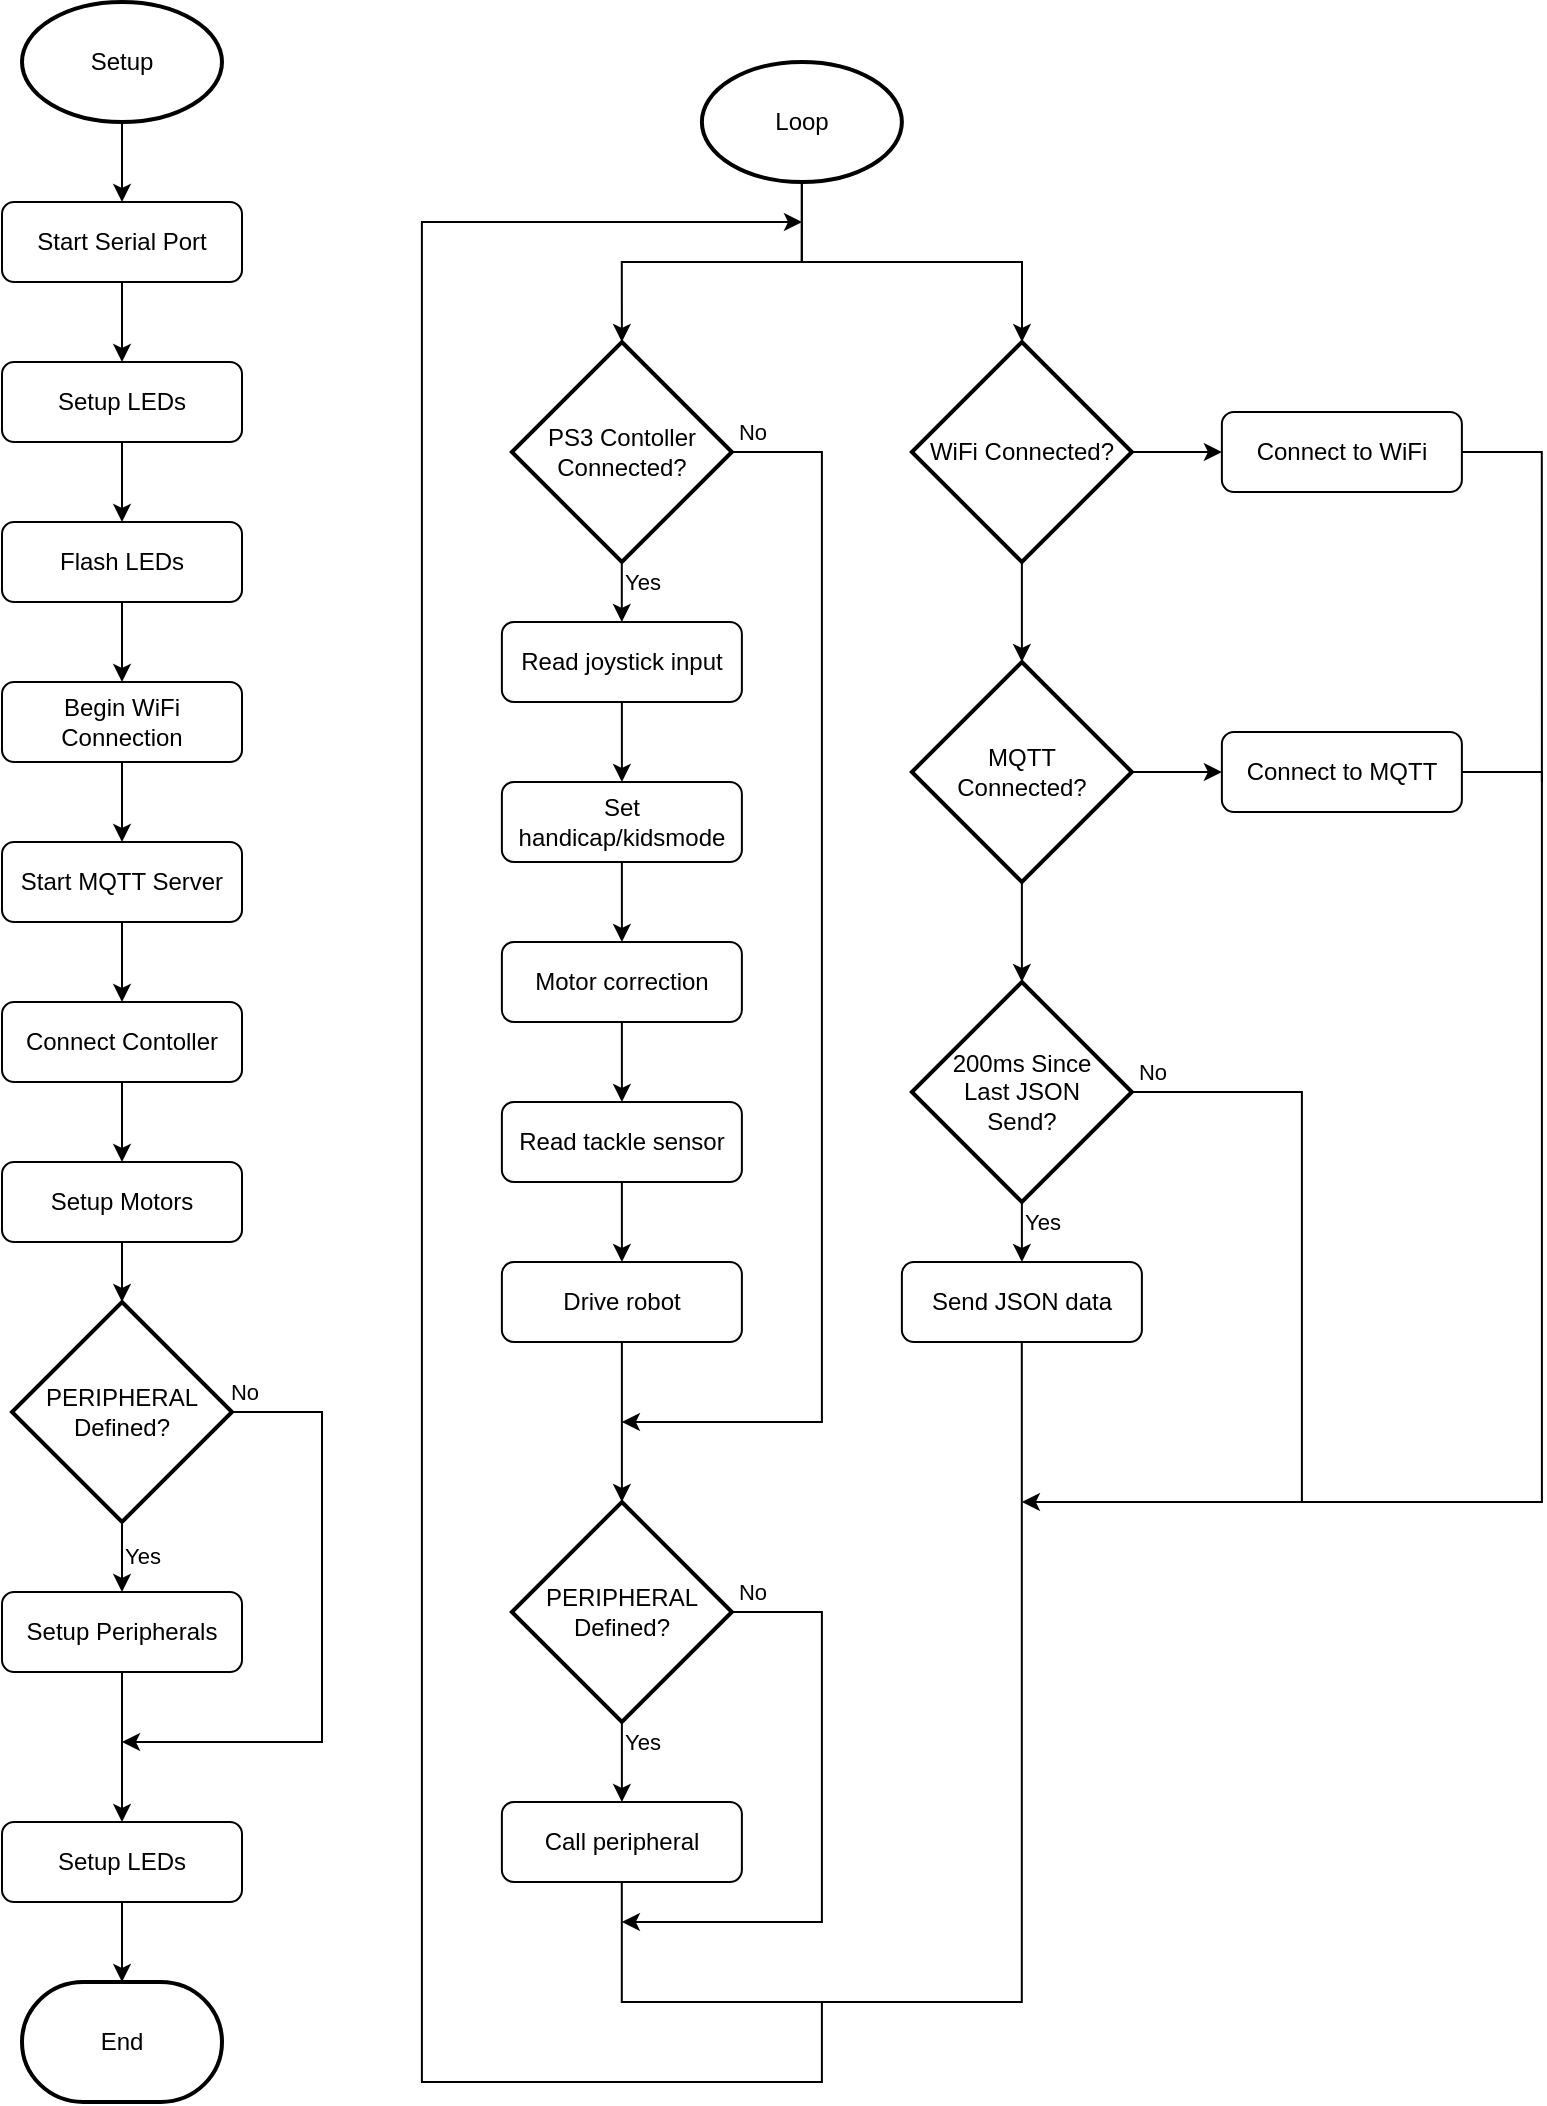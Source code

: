 <mxfile version="13.8.0" type="github">
  <diagram id="C5RBs43oDa-KdzZeNtuy" name="Page-1">
    <mxGraphModel dx="1422" dy="883" grid="1" gridSize="10" guides="1" tooltips="1" connect="1" arrows="1" fold="1" page="1" pageScale="1" pageWidth="850" pageHeight="1100" math="0" shadow="0">
      <root>
        <mxCell id="WIyWlLk6GJQsqaUBKTNV-0" />
        <mxCell id="WIyWlLk6GJQsqaUBKTNV-1" parent="WIyWlLk6GJQsqaUBKTNV-0" />
        <mxCell id="W8YudOGk9wixbBGMQvWM-24" style="edgeStyle=orthogonalEdgeStyle;rounded=0;orthogonalLoop=1;jettySize=auto;html=1;exitX=0.5;exitY=1;exitDx=0;exitDy=0;entryX=0.5;entryY=0;entryDx=0;entryDy=0;" parent="WIyWlLk6GJQsqaUBKTNV-1" source="WIyWlLk6GJQsqaUBKTNV-3" target="W8YudOGk9wixbBGMQvWM-0" edge="1">
          <mxGeometry relative="1" as="geometry" />
        </mxCell>
        <mxCell id="WIyWlLk6GJQsqaUBKTNV-3" value="Start Serial Port" style="rounded=1;whiteSpace=wrap;html=1;fontSize=12;glass=0;strokeWidth=1;shadow=0;" parent="WIyWlLk6GJQsqaUBKTNV-1" vertex="1">
          <mxGeometry x="40" y="130" width="120" height="40" as="geometry" />
        </mxCell>
        <mxCell id="W8YudOGk9wixbBGMQvWM-25" style="edgeStyle=orthogonalEdgeStyle;rounded=0;orthogonalLoop=1;jettySize=auto;html=1;entryX=0.5;entryY=0;entryDx=0;entryDy=0;" parent="WIyWlLk6GJQsqaUBKTNV-1" source="W8YudOGk9wixbBGMQvWM-0" target="W8YudOGk9wixbBGMQvWM-1" edge="1">
          <mxGeometry relative="1" as="geometry" />
        </mxCell>
        <mxCell id="W8YudOGk9wixbBGMQvWM-0" value="&lt;div&gt;Setup LEDs&lt;/div&gt;" style="rounded=1;whiteSpace=wrap;html=1;" parent="WIyWlLk6GJQsqaUBKTNV-1" vertex="1">
          <mxGeometry x="40" y="210" width="120" height="40" as="geometry" />
        </mxCell>
        <mxCell id="W8YudOGk9wixbBGMQvWM-26" style="edgeStyle=orthogonalEdgeStyle;rounded=0;orthogonalLoop=1;jettySize=auto;html=1;exitX=0.5;exitY=1;exitDx=0;exitDy=0;entryX=0.5;entryY=0;entryDx=0;entryDy=0;" parent="WIyWlLk6GJQsqaUBKTNV-1" source="W8YudOGk9wixbBGMQvWM-1" target="W8YudOGk9wixbBGMQvWM-2" edge="1">
          <mxGeometry relative="1" as="geometry" />
        </mxCell>
        <mxCell id="W8YudOGk9wixbBGMQvWM-1" value="Flash LEDs" style="rounded=1;whiteSpace=wrap;html=1;" parent="WIyWlLk6GJQsqaUBKTNV-1" vertex="1">
          <mxGeometry x="40" y="290" width="120" height="40" as="geometry" />
        </mxCell>
        <mxCell id="W8YudOGk9wixbBGMQvWM-27" style="edgeStyle=orthogonalEdgeStyle;rounded=0;orthogonalLoop=1;jettySize=auto;html=1;exitX=0.5;exitY=1;exitDx=0;exitDy=0;entryX=0.5;entryY=0;entryDx=0;entryDy=0;" parent="WIyWlLk6GJQsqaUBKTNV-1" source="W8YudOGk9wixbBGMQvWM-2" target="W8YudOGk9wixbBGMQvWM-3" edge="1">
          <mxGeometry relative="1" as="geometry" />
        </mxCell>
        <mxCell id="W8YudOGk9wixbBGMQvWM-2" value="&lt;div&gt;Begin WiFi Connection&lt;br&gt;&lt;/div&gt;" style="rounded=1;whiteSpace=wrap;html=1;" parent="WIyWlLk6GJQsqaUBKTNV-1" vertex="1">
          <mxGeometry x="40" y="370" width="120" height="40" as="geometry" />
        </mxCell>
        <mxCell id="W8YudOGk9wixbBGMQvWM-28" style="edgeStyle=orthogonalEdgeStyle;rounded=0;orthogonalLoop=1;jettySize=auto;html=1;exitX=0.5;exitY=1;exitDx=0;exitDy=0;entryX=0.5;entryY=0;entryDx=0;entryDy=0;" parent="WIyWlLk6GJQsqaUBKTNV-1" source="W8YudOGk9wixbBGMQvWM-3" target="W8YudOGk9wixbBGMQvWM-4" edge="1">
          <mxGeometry relative="1" as="geometry" />
        </mxCell>
        <mxCell id="W8YudOGk9wixbBGMQvWM-3" value="&lt;div&gt;Start MQTT Server&lt;br&gt;&lt;/div&gt;" style="rounded=1;whiteSpace=wrap;html=1;" parent="WIyWlLk6GJQsqaUBKTNV-1" vertex="1">
          <mxGeometry x="40" y="450" width="120" height="40" as="geometry" />
        </mxCell>
        <mxCell id="W8YudOGk9wixbBGMQvWM-29" style="edgeStyle=orthogonalEdgeStyle;rounded=0;orthogonalLoop=1;jettySize=auto;html=1;exitX=0.5;exitY=1;exitDx=0;exitDy=0;entryX=0.5;entryY=0;entryDx=0;entryDy=0;" parent="WIyWlLk6GJQsqaUBKTNV-1" source="W8YudOGk9wixbBGMQvWM-4" target="W8YudOGk9wixbBGMQvWM-5" edge="1">
          <mxGeometry relative="1" as="geometry" />
        </mxCell>
        <mxCell id="W8YudOGk9wixbBGMQvWM-4" value="&lt;div&gt;Connect Contoller&lt;/div&gt;" style="rounded=1;whiteSpace=wrap;html=1;" parent="WIyWlLk6GJQsqaUBKTNV-1" vertex="1">
          <mxGeometry x="40" y="530" width="120" height="40" as="geometry" />
        </mxCell>
        <mxCell id="W8YudOGk9wixbBGMQvWM-30" style="edgeStyle=orthogonalEdgeStyle;rounded=0;orthogonalLoop=1;jettySize=auto;html=1;exitX=0.5;exitY=1;exitDx=0;exitDy=0;entryX=0.5;entryY=0;entryDx=0;entryDy=0;entryPerimeter=0;" parent="WIyWlLk6GJQsqaUBKTNV-1" source="W8YudOGk9wixbBGMQvWM-5" target="W8YudOGk9wixbBGMQvWM-13" edge="1">
          <mxGeometry relative="1" as="geometry" />
        </mxCell>
        <mxCell id="W8YudOGk9wixbBGMQvWM-5" value="Setup Motors" style="rounded=1;whiteSpace=wrap;html=1;" parent="WIyWlLk6GJQsqaUBKTNV-1" vertex="1">
          <mxGeometry x="40" y="610" width="120" height="40" as="geometry" />
        </mxCell>
        <mxCell id="W8YudOGk9wixbBGMQvWM-36" style="edgeStyle=orthogonalEdgeStyle;rounded=0;orthogonalLoop=1;jettySize=auto;html=1;exitX=0.5;exitY=1;exitDx=0;exitDy=0;entryX=0.5;entryY=0;entryDx=0;entryDy=0;" parent="WIyWlLk6GJQsqaUBKTNV-1" source="W8YudOGk9wixbBGMQvWM-6" target="W8YudOGk9wixbBGMQvWM-7" edge="1">
          <mxGeometry relative="1" as="geometry">
            <mxPoint x="100" y="900" as="targetPoint" />
          </mxGeometry>
        </mxCell>
        <mxCell id="W8YudOGk9wixbBGMQvWM-6" value="Setup Peripherals" style="rounded=1;whiteSpace=wrap;html=1;" parent="WIyWlLk6GJQsqaUBKTNV-1" vertex="1">
          <mxGeometry x="40" y="825" width="120" height="40" as="geometry" />
        </mxCell>
        <mxCell id="W8YudOGk9wixbBGMQvWM-64" style="edgeStyle=orthogonalEdgeStyle;rounded=0;orthogonalLoop=1;jettySize=auto;html=1;exitX=0.5;exitY=1;exitDx=0;exitDy=0;entryX=0.5;entryY=0;entryDx=0;entryDy=0;entryPerimeter=0;" parent="WIyWlLk6GJQsqaUBKTNV-1" source="W8YudOGk9wixbBGMQvWM-7" target="W8YudOGk9wixbBGMQvWM-63" edge="1">
          <mxGeometry relative="1" as="geometry" />
        </mxCell>
        <mxCell id="W8YudOGk9wixbBGMQvWM-7" value="&lt;div&gt;Setup LEDs&lt;/div&gt;" style="rounded=1;whiteSpace=wrap;html=1;" parent="WIyWlLk6GJQsqaUBKTNV-1" vertex="1">
          <mxGeometry x="40" y="940" width="120" height="40" as="geometry" />
        </mxCell>
        <mxCell id="W8YudOGk9wixbBGMQvWM-51" value="&lt;div&gt;Yes&lt;/div&gt;" style="edgeStyle=orthogonalEdgeStyle;rounded=0;orthogonalLoop=1;jettySize=auto;html=1;" parent="WIyWlLk6GJQsqaUBKTNV-1" source="W8YudOGk9wixbBGMQvWM-8" target="W8YudOGk9wixbBGMQvWM-14" edge="1">
          <mxGeometry x="0.2" y="10" relative="1" as="geometry">
            <mxPoint as="offset" />
          </mxGeometry>
        </mxCell>
        <mxCell id="W8YudOGk9wixbBGMQvWM-76" value="No" style="edgeStyle=orthogonalEdgeStyle;rounded=0;orthogonalLoop=1;jettySize=auto;html=1;endArrow=classic;endFill=1;exitX=1;exitY=0.5;exitDx=0;exitDy=0;exitPerimeter=0;" parent="WIyWlLk6GJQsqaUBKTNV-1" source="W8YudOGk9wixbBGMQvWM-8" edge="1">
          <mxGeometry x="-0.968" y="10" relative="1" as="geometry">
            <mxPoint x="349.94" y="740" as="targetPoint" />
            <Array as="points">
              <mxPoint x="449.94" y="255" />
              <mxPoint x="449.94" y="740" />
            </Array>
            <mxPoint as="offset" />
          </mxGeometry>
        </mxCell>
        <mxCell id="W8YudOGk9wixbBGMQvWM-8" value="PS3 Contoller Connected?" style="strokeWidth=2;html=1;shape=mxgraph.flowchart.decision;whiteSpace=wrap;" parent="WIyWlLk6GJQsqaUBKTNV-1" vertex="1">
          <mxGeometry x="294.94" y="200" width="110" height="110" as="geometry" />
        </mxCell>
        <mxCell id="W8YudOGk9wixbBGMQvWM-58" style="edgeStyle=orthogonalEdgeStyle;rounded=0;orthogonalLoop=1;jettySize=auto;html=1;exitX=0.5;exitY=1;exitDx=0;exitDy=0;exitPerimeter=0;entryX=0.5;entryY=0;entryDx=0;entryDy=0;entryPerimeter=0;" parent="WIyWlLk6GJQsqaUBKTNV-1" source="W8YudOGk9wixbBGMQvWM-9" target="W8YudOGk9wixbBGMQvWM-10" edge="1">
          <mxGeometry relative="1" as="geometry" />
        </mxCell>
        <mxCell id="W8YudOGk9wixbBGMQvWM-62" style="edgeStyle=orthogonalEdgeStyle;rounded=0;orthogonalLoop=1;jettySize=auto;html=1;entryX=0;entryY=0.5;entryDx=0;entryDy=0;" parent="WIyWlLk6GJQsqaUBKTNV-1" source="W8YudOGk9wixbBGMQvWM-9" target="W8YudOGk9wixbBGMQvWM-22" edge="1">
          <mxGeometry relative="1" as="geometry" />
        </mxCell>
        <mxCell id="W8YudOGk9wixbBGMQvWM-9" value="WiFi Connected?" style="strokeWidth=2;html=1;shape=mxgraph.flowchart.decision;whiteSpace=wrap;" parent="WIyWlLk6GJQsqaUBKTNV-1" vertex="1">
          <mxGeometry x="494.94" y="200" width="110" height="110" as="geometry" />
        </mxCell>
        <mxCell id="W8YudOGk9wixbBGMQvWM-59" style="edgeStyle=orthogonalEdgeStyle;rounded=0;orthogonalLoop=1;jettySize=auto;html=1;entryX=0.5;entryY=0;entryDx=0;entryDy=0;entryPerimeter=0;" parent="WIyWlLk6GJQsqaUBKTNV-1" source="W8YudOGk9wixbBGMQvWM-10" target="W8YudOGk9wixbBGMQvWM-11" edge="1">
          <mxGeometry relative="1" as="geometry" />
        </mxCell>
        <mxCell id="W8YudOGk9wixbBGMQvWM-61" style="edgeStyle=orthogonalEdgeStyle;rounded=0;orthogonalLoop=1;jettySize=auto;html=1;exitX=1;exitY=0.5;exitDx=0;exitDy=0;exitPerimeter=0;entryX=0;entryY=0.5;entryDx=0;entryDy=0;" parent="WIyWlLk6GJQsqaUBKTNV-1" source="W8YudOGk9wixbBGMQvWM-10" target="W8YudOGk9wixbBGMQvWM-21" edge="1">
          <mxGeometry relative="1" as="geometry" />
        </mxCell>
        <mxCell id="W8YudOGk9wixbBGMQvWM-10" value="MQTT Connected?" style="strokeWidth=2;html=1;shape=mxgraph.flowchart.decision;whiteSpace=wrap;spacing=8;" parent="WIyWlLk6GJQsqaUBKTNV-1" vertex="1">
          <mxGeometry x="494.94" y="360" width="110" height="110" as="geometry" />
        </mxCell>
        <mxCell id="W8YudOGk9wixbBGMQvWM-60" value="Yes" style="edgeStyle=orthogonalEdgeStyle;rounded=0;orthogonalLoop=1;jettySize=auto;html=1;exitX=0.5;exitY=1;exitDx=0;exitDy=0;exitPerimeter=0;entryX=0.5;entryY=0;entryDx=0;entryDy=0;" parent="WIyWlLk6GJQsqaUBKTNV-1" source="W8YudOGk9wixbBGMQvWM-11" target="W8YudOGk9wixbBGMQvWM-20" edge="1">
          <mxGeometry x="-0.333" y="10" relative="1" as="geometry">
            <mxPoint as="offset" />
          </mxGeometry>
        </mxCell>
        <mxCell id="W8YudOGk9wixbBGMQvWM-70" style="edgeStyle=orthogonalEdgeStyle;rounded=0;orthogonalLoop=1;jettySize=auto;html=1;exitX=1;exitY=0.5;exitDx=0;exitDy=0;exitPerimeter=0;" parent="WIyWlLk6GJQsqaUBKTNV-1" source="W8YudOGk9wixbBGMQvWM-11" edge="1">
          <mxGeometry relative="1" as="geometry">
            <mxPoint x="549.94" y="780" as="targetPoint" />
            <Array as="points">
              <mxPoint x="689.94" y="575" />
              <mxPoint x="689.94" y="780" />
            </Array>
          </mxGeometry>
        </mxCell>
        <mxCell id="W8YudOGk9wixbBGMQvWM-78" value="No" style="edgeLabel;html=1;align=center;verticalAlign=middle;resizable=0;points=[];" parent="W8YudOGk9wixbBGMQvWM-70" vertex="1" connectable="0">
          <mxGeometry x="-0.902" y="-1" relative="1" as="geometry">
            <mxPoint x="-11" y="-11" as="offset" />
          </mxGeometry>
        </mxCell>
        <mxCell id="W8YudOGk9wixbBGMQvWM-11" value="200ms Since Last JSON Send? " style="strokeWidth=2;html=1;shape=mxgraph.flowchart.decision;whiteSpace=wrap;spacing=10;" parent="WIyWlLk6GJQsqaUBKTNV-1" vertex="1">
          <mxGeometry x="494.94" y="520" width="110" height="110" as="geometry" />
        </mxCell>
        <mxCell id="W8YudOGk9wixbBGMQvWM-57" value="Yes" style="edgeStyle=orthogonalEdgeStyle;rounded=0;orthogonalLoop=1;jettySize=auto;html=1;" parent="WIyWlLk6GJQsqaUBKTNV-1" source="W8YudOGk9wixbBGMQvWM-12" target="W8YudOGk9wixbBGMQvWM-19" edge="1">
          <mxGeometry x="-0.5" y="10" relative="1" as="geometry">
            <mxPoint as="offset" />
          </mxGeometry>
        </mxCell>
        <mxCell id="W8YudOGk9wixbBGMQvWM-77" value="No" style="edgeStyle=orthogonalEdgeStyle;rounded=0;orthogonalLoop=1;jettySize=auto;html=1;endArrow=classic;endFill=1;exitX=1;exitY=0.5;exitDx=0;exitDy=0;exitPerimeter=0;" parent="WIyWlLk6GJQsqaUBKTNV-1" source="W8YudOGk9wixbBGMQvWM-12" edge="1">
          <mxGeometry x="-0.933" y="10" relative="1" as="geometry">
            <mxPoint x="349.94" y="990" as="targetPoint" />
            <Array as="points">
              <mxPoint x="449.94" y="835" />
              <mxPoint x="449.94" y="990" />
            </Array>
            <mxPoint as="offset" />
          </mxGeometry>
        </mxCell>
        <mxCell id="W8YudOGk9wixbBGMQvWM-12" value="PERIPHERAL Defined?" style="strokeWidth=2;html=1;shape=mxgraph.flowchart.decision;whiteSpace=wrap;" parent="WIyWlLk6GJQsqaUBKTNV-1" vertex="1">
          <mxGeometry x="294.94" y="780" width="110" height="110" as="geometry" />
        </mxCell>
        <mxCell id="W8YudOGk9wixbBGMQvWM-32" value="Yes" style="edgeStyle=orthogonalEdgeStyle;rounded=0;orthogonalLoop=1;jettySize=auto;html=1;entryX=0.5;entryY=0;entryDx=0;entryDy=0;" parent="WIyWlLk6GJQsqaUBKTNV-1" source="W8YudOGk9wixbBGMQvWM-13" target="W8YudOGk9wixbBGMQvWM-6" edge="1">
          <mxGeometry x="0.2" y="10" relative="1" as="geometry">
            <mxPoint as="offset" />
          </mxGeometry>
        </mxCell>
        <mxCell id="W8YudOGk9wixbBGMQvWM-37" style="edgeStyle=orthogonalEdgeStyle;rounded=0;orthogonalLoop=1;jettySize=auto;html=1;exitX=1;exitY=0.5;exitDx=0;exitDy=0;exitPerimeter=0;endArrow=classic;endFill=1;" parent="WIyWlLk6GJQsqaUBKTNV-1" source="W8YudOGk9wixbBGMQvWM-13" edge="1">
          <mxGeometry relative="1" as="geometry">
            <mxPoint x="100" y="900" as="targetPoint" />
            <Array as="points">
              <mxPoint x="200" y="735" />
              <mxPoint x="200" y="900" />
              <mxPoint x="100" y="900" />
            </Array>
          </mxGeometry>
        </mxCell>
        <mxCell id="W8YudOGk9wixbBGMQvWM-44" value="No" style="edgeLabel;html=1;align=center;verticalAlign=middle;resizable=0;points=[];" parent="W8YudOGk9wixbBGMQvWM-37" vertex="1" connectable="0">
          <mxGeometry x="-0.83" relative="1" as="geometry">
            <mxPoint x="-20.67" y="-10" as="offset" />
          </mxGeometry>
        </mxCell>
        <mxCell id="W8YudOGk9wixbBGMQvWM-13" value="PERIPHERAL Defined?" style="strokeWidth=2;html=1;shape=mxgraph.flowchart.decision;whiteSpace=wrap;" parent="WIyWlLk6GJQsqaUBKTNV-1" vertex="1">
          <mxGeometry x="45" y="680" width="110" height="110" as="geometry" />
        </mxCell>
        <mxCell id="W8YudOGk9wixbBGMQvWM-52" style="edgeStyle=orthogonalEdgeStyle;rounded=0;orthogonalLoop=1;jettySize=auto;html=1;exitX=0.5;exitY=1;exitDx=0;exitDy=0;entryX=0.5;entryY=0;entryDx=0;entryDy=0;" parent="WIyWlLk6GJQsqaUBKTNV-1" source="W8YudOGk9wixbBGMQvWM-14" target="W8YudOGk9wixbBGMQvWM-15" edge="1">
          <mxGeometry relative="1" as="geometry" />
        </mxCell>
        <mxCell id="W8YudOGk9wixbBGMQvWM-14" value="Read joystick input" style="rounded=1;whiteSpace=wrap;html=1;" parent="WIyWlLk6GJQsqaUBKTNV-1" vertex="1">
          <mxGeometry x="289.94" y="340" width="120" height="40" as="geometry" />
        </mxCell>
        <mxCell id="W8YudOGk9wixbBGMQvWM-53" style="edgeStyle=orthogonalEdgeStyle;rounded=0;orthogonalLoop=1;jettySize=auto;html=1;exitX=0.5;exitY=1;exitDx=0;exitDy=0;entryX=0.5;entryY=0;entryDx=0;entryDy=0;" parent="WIyWlLk6GJQsqaUBKTNV-1" source="W8YudOGk9wixbBGMQvWM-15" target="W8YudOGk9wixbBGMQvWM-16" edge="1">
          <mxGeometry relative="1" as="geometry" />
        </mxCell>
        <mxCell id="W8YudOGk9wixbBGMQvWM-15" value="&lt;div&gt;Set handicap/kidsmode&lt;br&gt;&lt;/div&gt;" style="rounded=1;whiteSpace=wrap;html=1;" parent="WIyWlLk6GJQsqaUBKTNV-1" vertex="1">
          <mxGeometry x="289.94" y="420" width="120" height="40" as="geometry" />
        </mxCell>
        <mxCell id="W8YudOGk9wixbBGMQvWM-54" style="edgeStyle=orthogonalEdgeStyle;rounded=0;orthogonalLoop=1;jettySize=auto;html=1;exitX=0.5;exitY=1;exitDx=0;exitDy=0;" parent="WIyWlLk6GJQsqaUBKTNV-1" source="W8YudOGk9wixbBGMQvWM-16" target="W8YudOGk9wixbBGMQvWM-17" edge="1">
          <mxGeometry relative="1" as="geometry" />
        </mxCell>
        <mxCell id="W8YudOGk9wixbBGMQvWM-16" value="&lt;div&gt;Motor correction&lt;br&gt;&lt;/div&gt;" style="rounded=1;whiteSpace=wrap;html=1;" parent="WIyWlLk6GJQsqaUBKTNV-1" vertex="1">
          <mxGeometry x="289.94" y="500" width="120" height="40" as="geometry" />
        </mxCell>
        <mxCell id="W8YudOGk9wixbBGMQvWM-55" style="edgeStyle=orthogonalEdgeStyle;rounded=0;orthogonalLoop=1;jettySize=auto;html=1;entryX=0.5;entryY=0;entryDx=0;entryDy=0;" parent="WIyWlLk6GJQsqaUBKTNV-1" source="W8YudOGk9wixbBGMQvWM-17" target="W8YudOGk9wixbBGMQvWM-18" edge="1">
          <mxGeometry relative="1" as="geometry" />
        </mxCell>
        <mxCell id="W8YudOGk9wixbBGMQvWM-17" value="&lt;div&gt;Read tackle sensor&lt;br&gt;&lt;/div&gt;" style="rounded=1;whiteSpace=wrap;html=1;" parent="WIyWlLk6GJQsqaUBKTNV-1" vertex="1">
          <mxGeometry x="289.94" y="580" width="120" height="40" as="geometry" />
        </mxCell>
        <mxCell id="W8YudOGk9wixbBGMQvWM-56" style="edgeStyle=orthogonalEdgeStyle;rounded=0;orthogonalLoop=1;jettySize=auto;html=1;" parent="WIyWlLk6GJQsqaUBKTNV-1" source="W8YudOGk9wixbBGMQvWM-18" target="W8YudOGk9wixbBGMQvWM-12" edge="1">
          <mxGeometry relative="1" as="geometry" />
        </mxCell>
        <mxCell id="W8YudOGk9wixbBGMQvWM-18" value="&lt;div&gt;Drive robot&lt;br&gt;&lt;/div&gt;" style="rounded=1;whiteSpace=wrap;html=1;" parent="WIyWlLk6GJQsqaUBKTNV-1" vertex="1">
          <mxGeometry x="289.94" y="660" width="120" height="40" as="geometry" />
        </mxCell>
        <mxCell id="W8YudOGk9wixbBGMQvWM-68" style="edgeStyle=orthogonalEdgeStyle;rounded=0;orthogonalLoop=1;jettySize=auto;html=1;" parent="WIyWlLk6GJQsqaUBKTNV-1" source="W8YudOGk9wixbBGMQvWM-19" edge="1">
          <mxGeometry relative="1" as="geometry">
            <mxPoint x="440" y="140" as="targetPoint" />
            <Array as="points">
              <mxPoint x="349.94" y="1030" />
              <mxPoint x="449.94" y="1030" />
              <mxPoint x="449.94" y="1070" />
              <mxPoint x="249.94" y="1070" />
              <mxPoint x="249.94" y="140" />
            </Array>
          </mxGeometry>
        </mxCell>
        <mxCell id="W8YudOGk9wixbBGMQvWM-19" value="&lt;div&gt;Call peripheral&lt;br&gt;&lt;/div&gt;" style="rounded=1;whiteSpace=wrap;html=1;" parent="WIyWlLk6GJQsqaUBKTNV-1" vertex="1">
          <mxGeometry x="289.94" y="930" width="120" height="40" as="geometry" />
        </mxCell>
        <mxCell id="W8YudOGk9wixbBGMQvWM-67" style="edgeStyle=orthogonalEdgeStyle;rounded=0;orthogonalLoop=1;jettySize=auto;html=1;endArrow=none;endFill=0;" parent="WIyWlLk6GJQsqaUBKTNV-1" source="W8YudOGk9wixbBGMQvWM-20" edge="1">
          <mxGeometry relative="1" as="geometry">
            <mxPoint x="449.94" y="1030" as="targetPoint" />
            <Array as="points">
              <mxPoint x="549.94" y="1030" />
              <mxPoint x="449.94" y="1030" />
            </Array>
          </mxGeometry>
        </mxCell>
        <mxCell id="W8YudOGk9wixbBGMQvWM-20" value="Send JSON data" style="rounded=1;whiteSpace=wrap;html=1;" parent="WIyWlLk6GJQsqaUBKTNV-1" vertex="1">
          <mxGeometry x="489.94" y="660" width="120" height="40" as="geometry" />
        </mxCell>
        <mxCell id="W8YudOGk9wixbBGMQvWM-71" style="edgeStyle=orthogonalEdgeStyle;rounded=0;orthogonalLoop=1;jettySize=auto;html=1;endArrow=none;endFill=0;exitX=1;exitY=0.5;exitDx=0;exitDy=0;" parent="WIyWlLk6GJQsqaUBKTNV-1" source="W8YudOGk9wixbBGMQvWM-21" edge="1">
          <mxGeometry relative="1" as="geometry">
            <mxPoint x="649.94" y="780" as="targetPoint" />
            <Array as="points">
              <mxPoint x="809.94" y="415" />
              <mxPoint x="809.94" y="780" />
            </Array>
          </mxGeometry>
        </mxCell>
        <mxCell id="W8YudOGk9wixbBGMQvWM-21" value="&lt;div&gt;Connect to MQTT&lt;br&gt;&lt;/div&gt;" style="rounded=1;whiteSpace=wrap;html=1;" parent="WIyWlLk6GJQsqaUBKTNV-1" vertex="1">
          <mxGeometry x="649.94" y="395" width="120" height="40" as="geometry" />
        </mxCell>
        <mxCell id="W8YudOGk9wixbBGMQvWM-72" style="edgeStyle=orthogonalEdgeStyle;rounded=0;orthogonalLoop=1;jettySize=auto;html=1;endArrow=none;endFill=0;exitX=1;exitY=0.5;exitDx=0;exitDy=0;" parent="WIyWlLk6GJQsqaUBKTNV-1" source="W8YudOGk9wixbBGMQvWM-22" edge="1">
          <mxGeometry relative="1" as="geometry">
            <mxPoint x="809.94" y="420" as="targetPoint" />
            <Array as="points">
              <mxPoint x="809.94" y="255" />
            </Array>
          </mxGeometry>
        </mxCell>
        <mxCell id="W8YudOGk9wixbBGMQvWM-22" value="Connect to WiFi" style="rounded=1;whiteSpace=wrap;html=1;" parent="WIyWlLk6GJQsqaUBKTNV-1" vertex="1">
          <mxGeometry x="649.94" y="235" width="120" height="40" as="geometry" />
        </mxCell>
        <mxCell id="W8YudOGk9wixbBGMQvWM-46" style="edgeStyle=orthogonalEdgeStyle;rounded=0;orthogonalLoop=1;jettySize=auto;html=1;entryX=0.5;entryY=0;entryDx=0;entryDy=0;" parent="WIyWlLk6GJQsqaUBKTNV-1" source="W8YudOGk9wixbBGMQvWM-45" target="WIyWlLk6GJQsqaUBKTNV-3" edge="1">
          <mxGeometry relative="1" as="geometry" />
        </mxCell>
        <mxCell id="W8YudOGk9wixbBGMQvWM-45" value="Setup" style="strokeWidth=2;html=1;shape=mxgraph.flowchart.start_1;whiteSpace=wrap;" parent="WIyWlLk6GJQsqaUBKTNV-1" vertex="1">
          <mxGeometry x="50" y="30" width="100" height="60" as="geometry" />
        </mxCell>
        <mxCell id="W8YudOGk9wixbBGMQvWM-48" style="edgeStyle=orthogonalEdgeStyle;rounded=0;orthogonalLoop=1;jettySize=auto;html=1;exitX=0.5;exitY=1;exitDx=0;exitDy=0;exitPerimeter=0;entryX=0.5;entryY=0;entryDx=0;entryDy=0;entryPerimeter=0;" parent="WIyWlLk6GJQsqaUBKTNV-1" source="W8YudOGk9wixbBGMQvWM-47" target="W8YudOGk9wixbBGMQvWM-8" edge="1">
          <mxGeometry relative="1" as="geometry">
            <Array as="points">
              <mxPoint x="440" y="160" />
              <mxPoint x="350" y="160" />
            </Array>
          </mxGeometry>
        </mxCell>
        <mxCell id="W8YudOGk9wixbBGMQvWM-50" style="edgeStyle=orthogonalEdgeStyle;rounded=0;orthogonalLoop=1;jettySize=auto;html=1;" parent="WIyWlLk6GJQsqaUBKTNV-1" source="W8YudOGk9wixbBGMQvWM-47" target="W8YudOGk9wixbBGMQvWM-9" edge="1">
          <mxGeometry relative="1" as="geometry">
            <Array as="points">
              <mxPoint x="440" y="160" />
              <mxPoint x="550" y="160" />
            </Array>
          </mxGeometry>
        </mxCell>
        <mxCell id="W8YudOGk9wixbBGMQvWM-47" value="Loop" style="strokeWidth=2;html=1;shape=mxgraph.flowchart.start_1;whiteSpace=wrap;" parent="WIyWlLk6GJQsqaUBKTNV-1" vertex="1">
          <mxGeometry x="389.94" y="60" width="100" height="60" as="geometry" />
        </mxCell>
        <mxCell id="W8YudOGk9wixbBGMQvWM-63" value="End" style="strokeWidth=2;html=1;shape=mxgraph.flowchart.terminator;whiteSpace=wrap;" parent="WIyWlLk6GJQsqaUBKTNV-1" vertex="1">
          <mxGeometry x="50" y="1020" width="100" height="60" as="geometry" />
        </mxCell>
      </root>
    </mxGraphModel>
  </diagram>
</mxfile>

